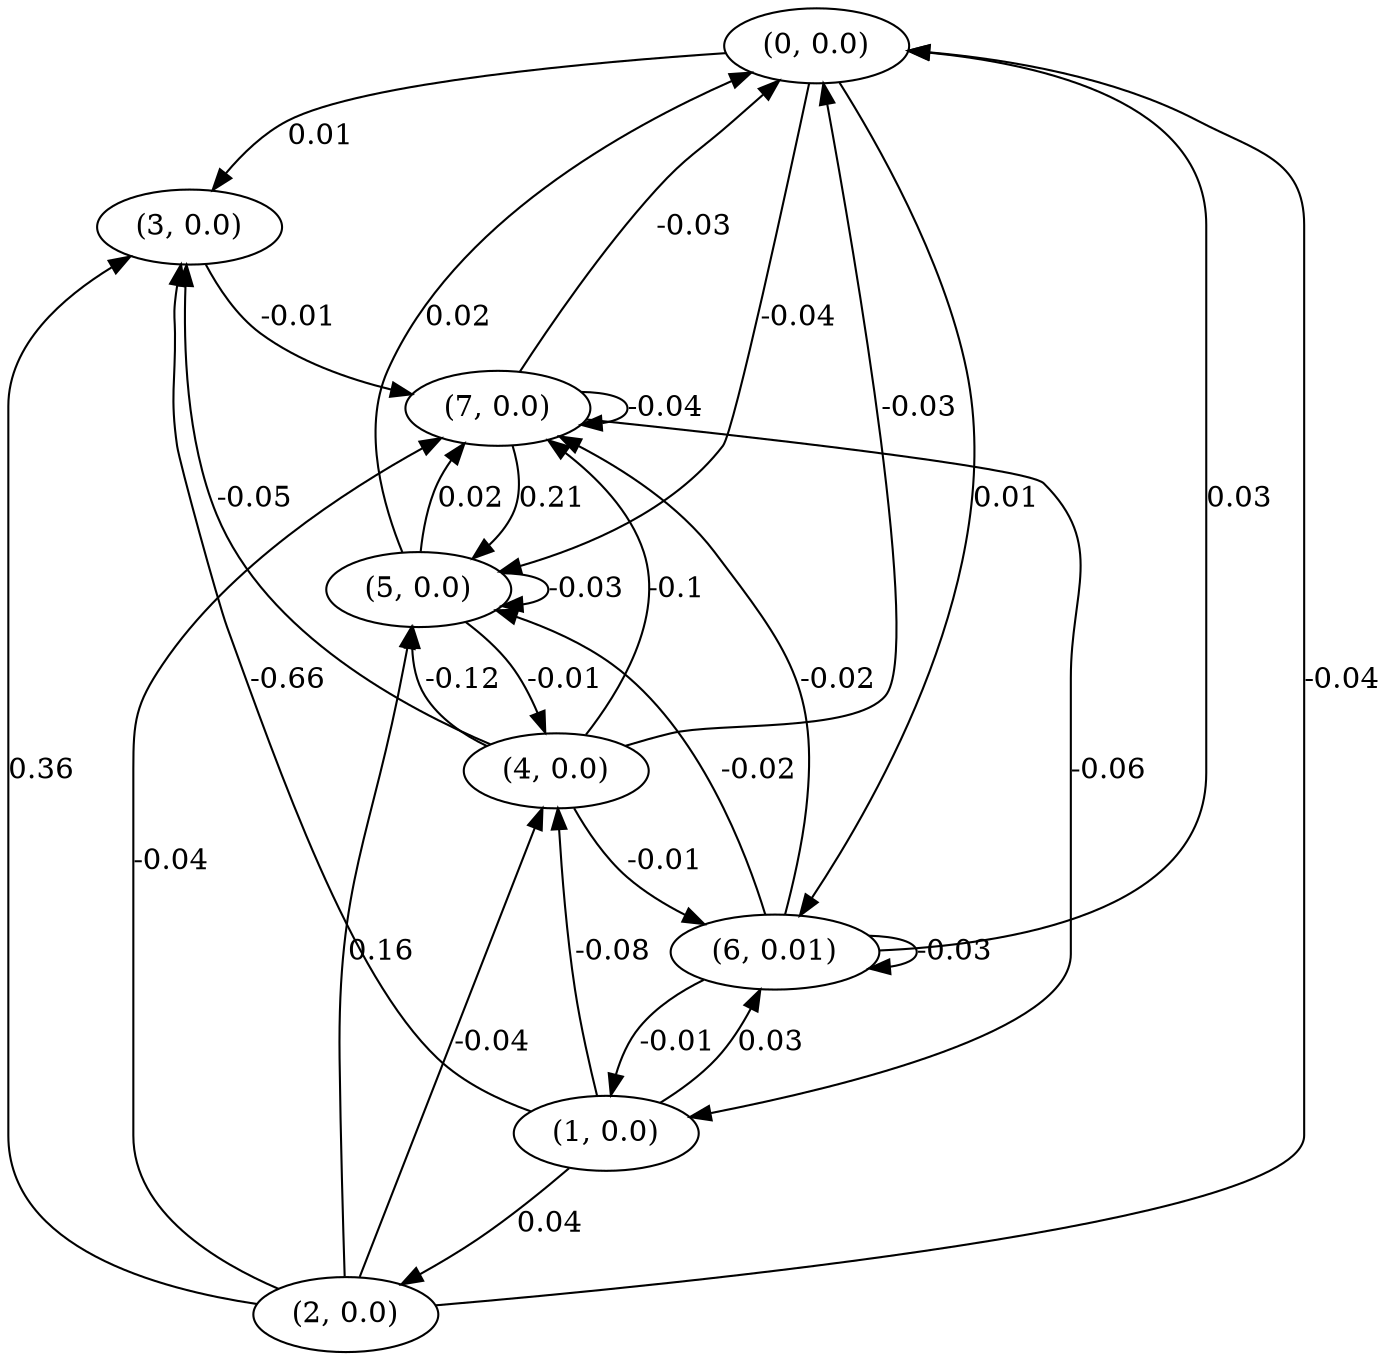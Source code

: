 digraph {
    0 [ label = "(0, 0.0)" ]
    1 [ label = "(1, 0.0)" ]
    2 [ label = "(2, 0.0)" ]
    3 [ label = "(3, 0.0)" ]
    4 [ label = "(4, 0.0)" ]
    5 [ label = "(5, 0.0)" ]
    6 [ label = "(6, 0.01)" ]
    7 [ label = "(7, 0.0)" ]
    5 -> 5 [ label = "-0.03" ]
    6 -> 6 [ label = "-0.03" ]
    7 -> 7 [ label = "-0.04" ]
    2 -> 0 [ label = "-0.04" ]
    4 -> 0 [ label = "-0.03" ]
    5 -> 0 [ label = "0.02" ]
    6 -> 0 [ label = "0.03" ]
    7 -> 0 [ label = "-0.03" ]
    6 -> 1 [ label = "-0.01" ]
    7 -> 1 [ label = "-0.06" ]
    1 -> 2 [ label = "0.04" ]
    0 -> 3 [ label = "0.01" ]
    1 -> 3 [ label = "-0.66" ]
    2 -> 3 [ label = "0.36" ]
    4 -> 3 [ label = "-0.05" ]
    1 -> 4 [ label = "-0.08" ]
    2 -> 4 [ label = "-0.04" ]
    5 -> 4 [ label = "-0.01" ]
    0 -> 5 [ label = "-0.04" ]
    2 -> 5 [ label = "0.16" ]
    4 -> 5 [ label = "-0.12" ]
    6 -> 5 [ label = "-0.02" ]
    7 -> 5 [ label = "0.21" ]
    0 -> 6 [ label = "0.01" ]
    1 -> 6 [ label = "0.03" ]
    4 -> 6 [ label = "-0.01" ]
    2 -> 7 [ label = "-0.04" ]
    3 -> 7 [ label = "-0.01" ]
    4 -> 7 [ label = "-0.1" ]
    5 -> 7 [ label = "0.02" ]
    6 -> 7 [ label = "-0.02" ]
}

